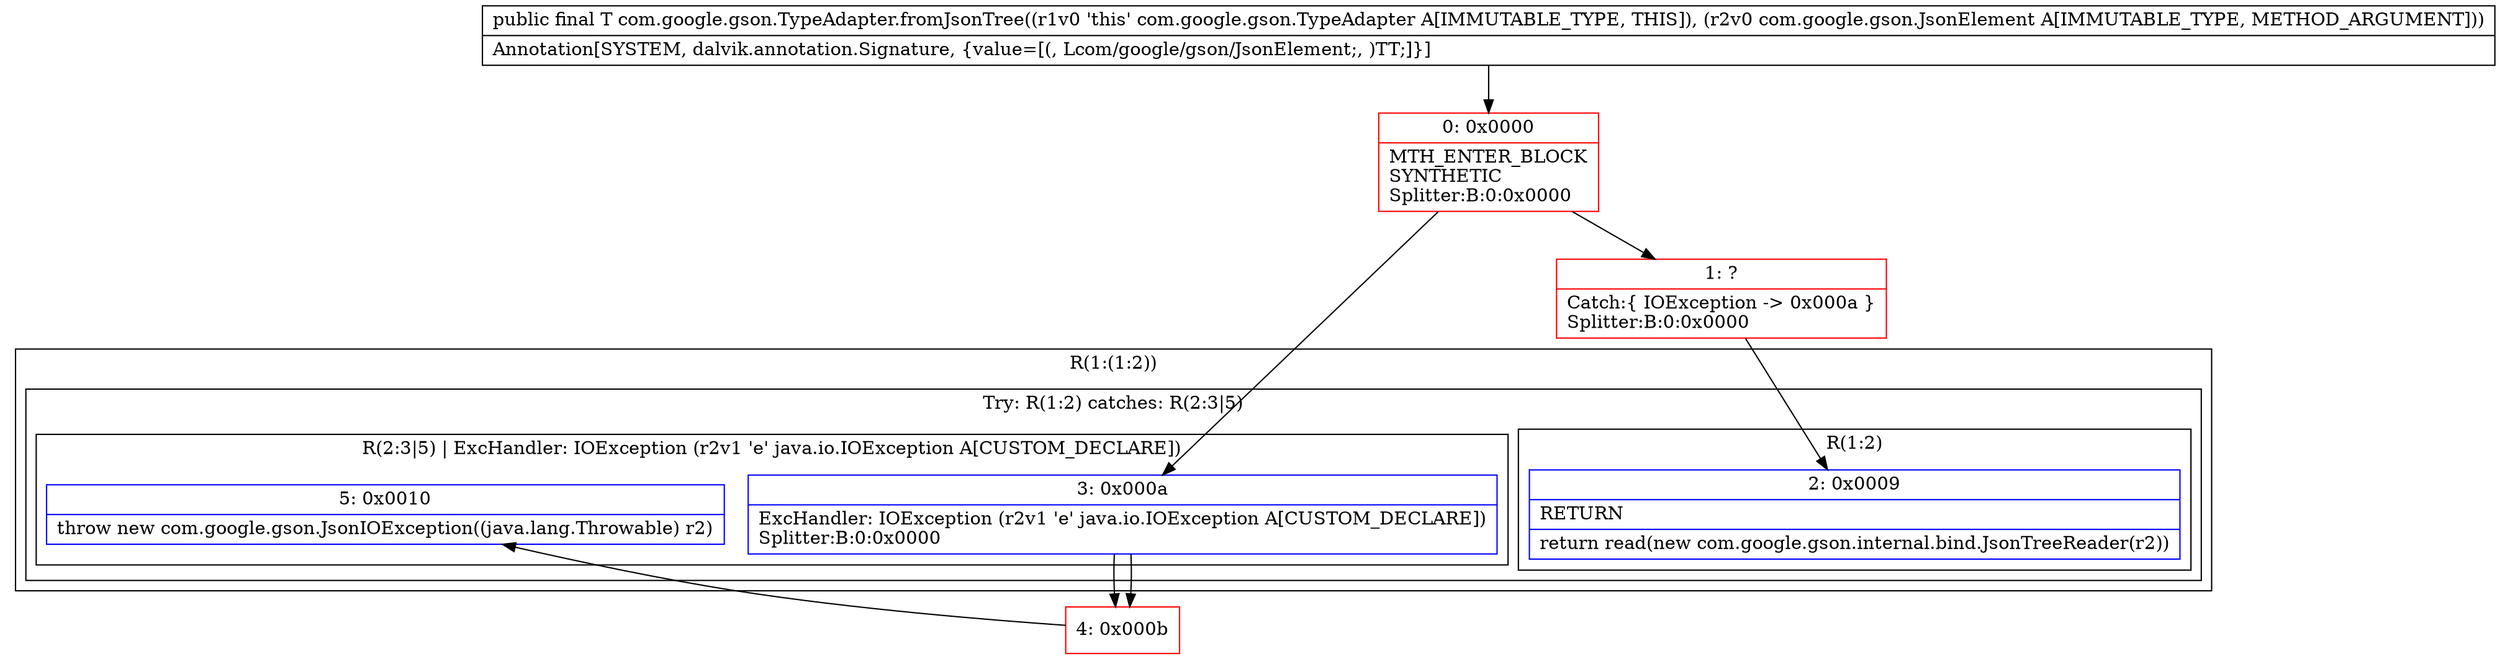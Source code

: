 digraph "CFG forcom.google.gson.TypeAdapter.fromJsonTree(Lcom\/google\/gson\/JsonElement;)Ljava\/lang\/Object;" {
subgraph cluster_Region_510894457 {
label = "R(1:(1:2))";
node [shape=record,color=blue];
subgraph cluster_TryCatchRegion_1092274261 {
label = "Try: R(1:2) catches: R(2:3|5)";
node [shape=record,color=blue];
subgraph cluster_Region_925806996 {
label = "R(1:2)";
node [shape=record,color=blue];
Node_2 [shape=record,label="{2\:\ 0x0009|RETURN\l|return read(new com.google.gson.internal.bind.JsonTreeReader(r2))\l}"];
}
subgraph cluster_Region_55589670 {
label = "R(2:3|5) | ExcHandler: IOException (r2v1 'e' java.io.IOException A[CUSTOM_DECLARE])\l";
node [shape=record,color=blue];
Node_3 [shape=record,label="{3\:\ 0x000a|ExcHandler: IOException (r2v1 'e' java.io.IOException A[CUSTOM_DECLARE])\lSplitter:B:0:0x0000\l}"];
Node_5 [shape=record,label="{5\:\ 0x0010|throw new com.google.gson.JsonIOException((java.lang.Throwable) r2)\l}"];
}
}
}
subgraph cluster_Region_55589670 {
label = "R(2:3|5) | ExcHandler: IOException (r2v1 'e' java.io.IOException A[CUSTOM_DECLARE])\l";
node [shape=record,color=blue];
Node_3 [shape=record,label="{3\:\ 0x000a|ExcHandler: IOException (r2v1 'e' java.io.IOException A[CUSTOM_DECLARE])\lSplitter:B:0:0x0000\l}"];
Node_5 [shape=record,label="{5\:\ 0x0010|throw new com.google.gson.JsonIOException((java.lang.Throwable) r2)\l}"];
}
Node_0 [shape=record,color=red,label="{0\:\ 0x0000|MTH_ENTER_BLOCK\lSYNTHETIC\lSplitter:B:0:0x0000\l}"];
Node_1 [shape=record,color=red,label="{1\:\ ?|Catch:\{ IOException \-\> 0x000a \}\lSplitter:B:0:0x0000\l}"];
Node_4 [shape=record,color=red,label="{4\:\ 0x000b}"];
MethodNode[shape=record,label="{public final T com.google.gson.TypeAdapter.fromJsonTree((r1v0 'this' com.google.gson.TypeAdapter A[IMMUTABLE_TYPE, THIS]), (r2v0 com.google.gson.JsonElement A[IMMUTABLE_TYPE, METHOD_ARGUMENT]))  | Annotation[SYSTEM, dalvik.annotation.Signature, \{value=[(, Lcom\/google\/gson\/JsonElement;, )TT;]\}]\l}"];
MethodNode -> Node_0;
Node_3 -> Node_4;
Node_3 -> Node_4;
Node_0 -> Node_1;
Node_0 -> Node_3;
Node_1 -> Node_2;
Node_4 -> Node_5;
}

